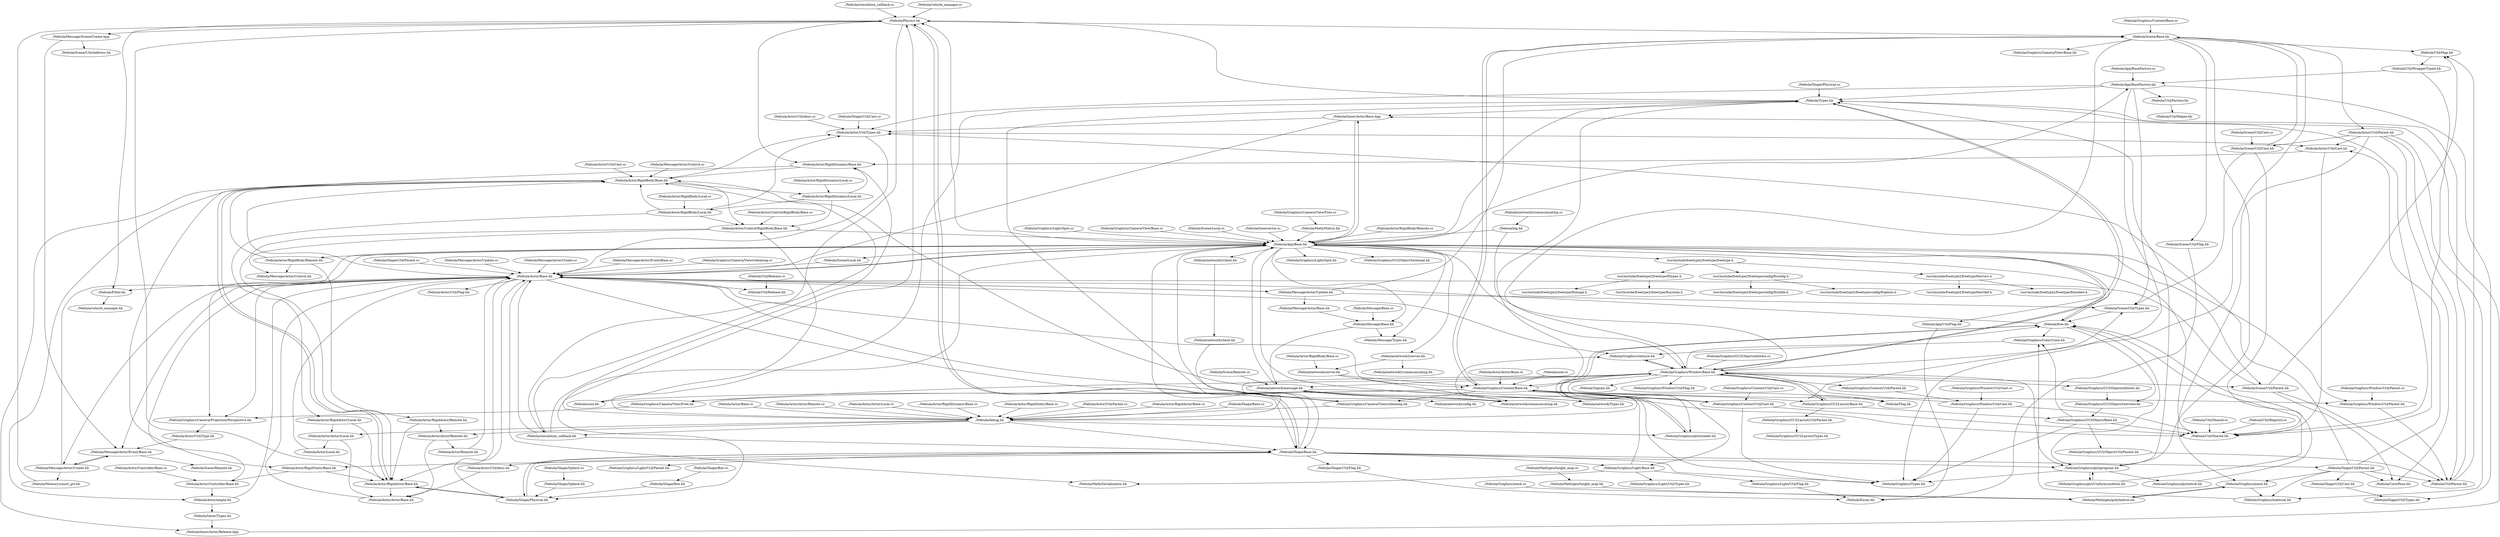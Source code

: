 digraph header_dep {
	node [label="\N"];
	Nebulasimulation_callbackcc [label="./Nebula/simulation_callback.cc"];
	Nebulavehicle_managercc [label="./Nebula/vehicle_manager.cc"];
	Nebulausercc [label="./Nebula/user.cc"];
	NebulaActorBasecc [label="./Nebula/Actor/Base.cc"];
	NebulaActorControllerBasecc [label="./Nebula/Actor/Controller/Base.cc"];
	NebulaActorActorRemotecc [label="./Nebula/Actor/Actor/Remote.cc"];
	NebulaActorActorLocalcc [label="./Nebula/Actor/Actor/Local.cc"];
	NebulaActorActorBasecc [label="./Nebula/Actor/Actor/Base.cc"];
	NebulaActorRigidDynamicLocalcc [label="./Nebula/Actor/RigidDynamic/Local.cc"];
	NebulaActorRigidDynamicBasecc [label="./Nebula/Actor/RigidDynamic/Base.cc"];
	NebulaActorRigidStaticBasecc [label="./Nebula/Actor/RigidStatic/Base.cc"];
	NebulaActorControlRigidBodyBasecc [label="./Nebula/Actor/Control/RigidBody/Base.cc"];
	NebulaActorUtildesccc [label="./Nebula/Actor/Util/desc.cc"];
	NebulaActorUtilParentcc [label="./Nebula/Actor/Util/Parent.cc"];
	NebulaActorUtilCastcc [label="./Nebula/Actor/Util/Cast.cc"];
	NebulaActorRigidActorBasecc [label="./Nebula/Actor/RigidActor/Base.cc"];
	NebulaActorRigidBodyRemotecc [label="./Nebula/Actor/RigidBody/Remote.cc"];
	NebulaActorRigidBodyLocalcc [label="./Nebula/Actor/RigidBody/Local.cc"];
	NebulaActorRigidBodyBasecc [label="./Nebula/Actor/RigidBody/Base.cc"];
	NebulaGraphicsmeshcc [label="./Nebula/Graphics/mesh.cc"];
	NebulaGraphicsWindowUtilParentcc [label="./Nebula/Graphics/Window/Util/Parent.cc"];
	NebulaGraphicsWindowUtilCastcc [label="./Nebula/Graphics/Window/Util/Cast.cc"];
	NebulaGraphicsLightSpotcc [label="./Nebula/Graphics/Light/Spot.cc"];
	NebulaGraphicsGUIObjectedittextcc [label="./Nebula/Graphics/GUI/Object/edittext.cc"];
	NebulaGraphicsContextBasecc [label="./Nebula/Graphics/Context/Base.cc"];
	NebulaGraphicsContextUtilCastcc [label="./Nebula/Graphics/Context/Util/Cast.cc"];
	NebulaGraphicsCameraViewridealongcc [label="./Nebula/Graphics/Camera/View/ridealong.cc"];
	NebulaGraphicsCameraViewFreecc [label="./Nebula/Graphics/Camera/View/Free.cc"];
	NebulaGraphicsCameraViewBasecc [label="./Nebula/Graphics/Camera/View/Base.cc"];
	NebulaUtilSharedcc [label="./Nebula/Util/Shared.cc"];
	NebulaUtilReleasecc [label="./Nebula/Util/Release.cc"];
	NebulaUtilRegistrycc [label="./Nebula/Util/Registry.cc"];
	NebulaSceneRemotecc [label="./Nebula/Scene/Remote.cc"];
	NebulaSceneLocalcc [label="./Nebula/Scene/Local.cc"];
	NebulaSceneUtilCastcc [label="./Nebula/Scene/Util/Cast.cc"];
	NebulaShapeBoxcc [label="./Nebula/Shape/Box.cc"];
	NebulaShapePhysicalcc [label="./Nebula/Shape/Physical.cc"];
	NebulaShapeSpherecc [label="./Nebula/Shape/Sphere.cc"];
	NebulaShapeBasecc [label="./Nebula/Shape/Base.cc"];
	NebulaShapeUtilParentcc [label="./Nebula/Shape/Util/Parent.cc"];
	NebulaShapeUtilCastcc [label="./Nebula/Shape/Util/Cast.cc"];
	Nebulatimeractorcc [label="./Nebula/timer/actor.cc"];
	Nebulanetwork2communicatingcc [label="./Nebula/network2/communicating.cc"];
	NebulaMessageBasecc [label="./Nebula/Message/Base.cc"];
	NebulaMessageActorControlcc [label="./Nebula/Message/Actor/Control.cc"];
	NebulaMessageActorUpdatecc [label="./Nebula/Message/Actor/Update.cc"];
	NebulaMessageActorCreatecc [label="./Nebula/Message/Actor/Create.cc"];
	NebulaMessageActorEventBasecc [label="./Nebula/Message/Actor/Event/Base.cc"];
	NebulaMathgeoheight_mapcc [label="./Nebula/Math/geo/height_map.cc"];
	NebulaAppBaseFactorycc [label="./Nebula/App/BaseFactory.cc"];
	NebulaPhysicshh [label="./Nebula/Physics.hh"];
	NebulaSceneBasehh [label="./Nebula/Scene/Base.hh"];
	NebulaFlaghh [label="./Nebula/Flag.hh"];
	NebulaUtilMaphh [label="./Nebula/Util/Map.hh"];
	NebulaUtilWrapperTypedhh [label="./Nebula/Util/WrapperTyped.hh"];
	NebulaAppBaseFactoryhh [label="./Nebula/App/BaseFactory.hh"];
	NebulaTypeshh [label="./Nebula/Types.hh"];
	NebulaUtilFactoryhh [label="./Nebula/Util/Factory.hh"];
	NebulaUtilHelperhh [label="./Nebula/Util/Helper.hh"];
	NebulaGraphicsTypeshh [label="./Nebula/Graphics/Types.hh"];
	NebulaSceneUtilTypeshh [label="./Nebula/Scene/Util/Types.hh"];
	NebulaActorUtilTypeshh [label="./Nebula/Actor/Util/Types.hh"];
	NebulaShapeUtilTypeshh [label="./Nebula/Shape/Util/Types.hh"];
	NebulaUtilSharedhh [label="./Nebula/Util/Shared.hh"];
	NebulaSceneUtilFlaghh [label="./Nebula/Scene/Util/Flag.hh"];
	NebulaEnumhh [label="./Nebula/Enum.hh"];
	NebulaGraphicsglslprogramhh [label="./Nebula/Graphics/glsl/program.hh"];
	NebulaGraphicsglslattribhh [label="./Nebula/Graphics/glsl/attrib.hh"];
	NebulaGraphicsglslUniformuniformhh [label="./Nebula/Graphics/glsl/Uniform/uniform.hh"];
	NebulaActorUtilParenthh [label="./Nebula/Actor/Util/Parent.hh"];
	NebulaUtilParenthh [label="./Nebula/Util/Parent.hh"];
	NebulaSceneUtilCasthh [label="./Nebula/Scene/Util/Cast.hh"];
	NebulaActorUtilCasthh [label="./Nebula/Actor/Util/Cast.hh"];
	NebulaGraphicsmaterialhh [label="./Nebula/Graphics/material.hh"];
	NebulaGraphicsColorColorhh [label="./Nebula/Graphics/Color/Color.hh"];
	NebulaGraphicsmeshhh [label="./Nebula/Graphics/mesh.hh"];
	NebulaMathgeopolyhedronhh [label="./Nebula/Math/geo/polyhedron.hh"];
	NebulaCorePosehh [label="./Nebula/Core/Pose.hh"];
	NebulaGraphicsCameraViewBasehh [label="./Nebula/Graphics/Camera/View/Base.hh"];
	Nebulasimulation_callbackhh [label="./Nebula/simulation_callback.hh"];
	NebulaActorBasehh [label="./Nebula/Actor/Base.hh"];
	NebulaUtilReleasehh [label="./Nebula/Util/Release.hh"];
	NebulaMathSerializationhh [label="./Nebula/Math/Serialization.hh"];
	NebulaFilterhh [label="./Nebula/Filter.hh"];
	NebulaMessageActorUpdatehh [label="./Nebula/Message/Actor/Update.hh"];
	NebulaMessageActorBasehh [label="./Nebula/Message/Actor/Base.hh"];
	NebulaMessageBasehh [label="./Nebula/Message/Base.hh"];
	Nebulanetworkmessagehh [label="./Nebula/network/message.hh"];
	Nebulanetworkconfighh [label="./Nebula/network/config.hh"];
	NebulanetworkTypeshh [label="./Nebula/network/Types.hh"];
	NebulaMessageTypeshh [label="./Nebula/Message/Types.hh"];
	NebulaGraphicstexturehh [label="./Nebula/Graphics/texture.hh"];
	NebulaShapeBasehh [label="./Nebula/Shape/Base.hh"];
	NebulaShapeUtilParenthh [label="./Nebula/Shape/Util/Parent.hh"];
	NebulaShapeUtilCasthh [label="./Nebula/Shape/Util/Cast.hh"];
	NebulaShapeUtilFlaghh [label="./Nebula/Shape/Util/Flag.hh"];
	NebulaGraphicsLightBasehh [label="./Nebula/Graphics/Light/Base.hh"];
	NebulaGraphicsLightUtilFlaghh [label="./Nebula/Graphics/Light/Util/Flag.hh"];
	NebulaGraphicsLightUtilTypeshh [label="./Nebula/Graphics/Light/Util/Types.hh"];
	NebulaGraphicsLightUtilParenthh [label="./Nebula/Graphics/Light/Util/Parent.hh"];
	NebulaActorUtilFlaghh [label="./Nebula/Actor/Util/Flag.hh"];
	usrincludefreetype2freetypefreetypeh [label="/usr/include/freetype2/freetype/freetype.h"];
	usrincludefreetype2freetypeconfigftconfigh [label="/usr/include/freetype2/freetype/config/ftconfig.h"];
	usrincludefreetype2freetypeconfigftoptionh [label="/usr/include/freetype2/freetype/config/ftoption.h"];
	usrincludefreetype2freetypeconfigftstdlibh [label="/usr/include/freetype2/freetype/config/ftstdlib.h"];
	usrincludefreetype2freetypefterrorsh [label="/usr/include/freetype2/freetype/fterrors.h"];
	usrincludefreetype2freetypeftmoderrh [label="/usr/include/freetype2/freetype/ftmoderr.h"];
	usrincludefreetype2freetypefterrdefh [label="/usr/include/freetype2/freetype/fterrdef.h"];
	usrincludefreetype2freetypefttypesh [label="/usr/include/freetype2/freetype/fttypes.h"];
	usrincludefreetype2freetypeftsystemh [label="/usr/include/freetype2/freetype/ftsystem.h"];
	usrincludefreetype2freetypeftimageh [label="/usr/include/freetype2/freetype/ftimage.h"];
	NebulaAppBasehh [label="./Nebula/App/Base.hh"];
	Nebulafreehh [label="./Nebula/free.hh"];
	NebulaAppUtilFlaghh [label="./Nebula/App/Util/Flag.hh"];
	Nebulanetwork2serverhh [label="./Nebula/network2/server.hh"];
	Nebulanetworkserverhh [label="./Nebula/network/server.hh"];
	Nebulanetworkcommunicatinghh [label="./Nebula/network/communicating.hh"];
	Nebulanetwork2communicatinghh [label="./Nebula/network2/communicating.hh"];
	Nebulanetwork2clienthh [label="./Nebula/network2/client.hh"];
	Nebulanetworkclienthh [label="./Nebula/network/client.hh"];
	NebulaSceneUtilParenthh [label="./Nebula/Scene/Util/Parent.hh"];
	NebulaGraphicsWindowBasehh [label="./Nebula/Graphics/Window/Base.hh"];
	NebulaGraphicsContextBasehh [label="./Nebula/Graphics/Context/Base.hh"];
	NebulaGraphicsContextUtilCasthh [label="./Nebula/Graphics/Context/Util/Cast.hh"];
	NebulaGraphicsGUILayoutBasehh [label="./Nebula/Graphics/GUI/Layout/Base.hh"];
	NebulaGraphicsGUIObjectBasehh [label="./Nebula/Graphics/GUI/Object/Base.hh"];
	NebulaGraphicsGUIObjectUtilParenthh [label="./Nebula/Graphics/GUI/Object/Util/Parent.hh"];
	NebulaGraphicsGUILayoutUtilParenthh [label="./Nebula/Graphics/GUI/Layout/Util/Parent.hh"];
	NebulaGraphicsGUILayoutTypeshh [label="./Nebula/Graphics/GUI/Layout/Types.hh"];
	NebulaGraphicsContextUtilParenthh [label="./Nebula/Graphics/Context/Util/Parent.hh"];
	NebulaGraphicsWindowUtilCasthh [label="./Nebula/Graphics/Window/Util/Cast.hh"];
	NebulaGraphicsglslshaderhh [label="./Nebula/Graphics/glsl/shader.hh"];
	NebulaGraphicsWindowUtilFlaghh [label="./Nebula/Graphics/Window/Util/Flag.hh"];
	NebulaSignalshh [label="./Nebula/Signals.hh"];
	NebulaGraphicsWindowUtilParenthh [label="./Nebula/Graphics/Window/Util/Parent.hh"];
	Nebulavehicle_managerhh [label="./Nebula/vehicle_manager.hh"];
	Nebulauserhh [label="./Nebula/user.hh"];
	NebulaActorControlRigidBodyBasehh [label="./Nebula/Actor/Control/RigidBody/Base.hh"];
	NebulaActorRigidActorBasehh [label="./Nebula/Actor/RigidActor/Base.hh"];
	NebulaActorActorBasehh [label="./Nebula/Actor/Actor/Base.hh"];
	NebulaActoremptyhh [label="./Nebula/Actor/empty.hh"];
	Nebuladebughh [label="./Nebula/debug.hh"];
	NebulatimerActorBasehpp [label="./Nebula/timer/Actor/Base.hpp"];
	NebulaShapePhysicalhh [label="./Nebula/Shape/Physical.hh"];
	NebulaActorRigidBodyBasehh [label="./Nebula/Actor/RigidBody/Base.hh"];
	NebulaActorControllerBasehh [label="./Nebula/Actor/Controller/Base.hh"];
	NebulaActorActorRemotehh [label="./Nebula/Actor/Actor/Remote.hh"];
	NebulaActorRemotehh [label="./Nebula/Actor/Remote.hh"];
	NebulaActorActorLocalhh [label="./Nebula/Actor/Actor/Local.hh"];
	NebulaActorLocalhh [label="./Nebula/Actor/Local.hh"];
	NebulaActorUtildeschh [label="./Nebula/Actor/Util/desc.hh"];
	NebulaActorRigidDynamicLocalhh [label="./Nebula/Actor/RigidDynamic/Local.hh"];
	NebulaActorRigidDynamicBasehh [label="./Nebula/Actor/RigidDynamic/Base.hh"];
	NebulaActorRigidBodyLocalhh [label="./Nebula/Actor/RigidBody/Local.hh"];
	NebulaActorRigidActorLocalhh [label="./Nebula/Actor/RigidActor/Local.hh"];
	NebulaActorRigidStaticBasehh [label="./Nebula/Actor/RigidStatic/Base.hh"];
	NebulaActorRigidBodyRemotehh [label="./Nebula/Actor/RigidBody/Remote.hh"];
	NebulaActorRigidActorRemotehh [label="./Nebula/Actor/RigidActor/Remote.hh"];
	NebulaMessageActorControlhh [label="./Nebula/Message/Actor/Control.hh"];
	NebulaGraphicsCameraViewridealonghh [label="./Nebula/Graphics/Camera/View/ridealong.hh"];
	NebulaGraphicsLightSpothh [label="./Nebula/Graphics/Light/Spot.hh"];
	NebulaGraphicsGUIObjectedittexthh [label="./Nebula/Graphics/GUI/Object/edittext.hh"];
	NebulaGraphicsGUIObjecttextviewhh [label="./Nebula/Graphics/GUI/Object/textview.hh"];
	NebulaGraphicsGUIObjectterminalhh [label="./Nebula/Graphics/GUI/Object/terminal.hh"];
	NebulaGraphicsCameraViewFreehh [label="./Nebula/Graphics/Camera/View/Free.hh"];
	NebulaGraphicsCameraProjectionPerspectivehh [label="./Nebula/Graphics/Camera/Projection/Perspective.hh"];
	NebulaMathMatrixhh [label="./Nebula/Math/Matrix.hh"];
	NebulaMessageActorEventBasehh [label="./Nebula/Message/Actor/Event/Base.hh"];
	NebulaSceneRemotehh [label="./Nebula/Scene/Remote.hh"];
	NebulaSceneLocalhh [label="./Nebula/Scene/Local.hh"];
	NebulatimerActorReleasehpp [label="./Nebula/timer/Actor/Release.hpp"];
	NebulaActorUtilTypehh [label="./Nebula/Actor/Util/Type.hh"];
	NebulaMessageActorCreatehh [label="./Nebula/Message/Actor/Create.hh"];
	NebulaMemorysmart_ptrhh [label="./Nebula/Memory/smart_ptr.hh"];
	NebulatimerTypeshh [label="./Nebula/timer/Types.hh"];
	NebulaShapeBoxhh [label="./Nebula/Shape/Box.hh"];
	NebulaShapeSpherehh [label="./Nebula/Shape/Sphere.hh"];
	Nebulaloghh [label="./Nebula/log.hh"];
	NebulaMathgeoheight_maphh [label="./Nebula/Math/geo/height_map.hh"];
	NebulaMessageSceneCreatehpp [label="./Nebula/Message/Scene/Create.hpp"];
	NebulaSceneUtilAddresshh [label="./Nebula/Scene/Util/Address.hh"];
	Nebulasimulation_callbackcc -> NebulaPhysicshh;
	NebulaPhysicshh -> NebulaSceneBasehh;
	NebulaSceneBasehh -> NebulaFlaghh;
	NebulaSceneBasehh -> NebulaUtilMaphh;
	NebulaUtilMaphh -> NebulaUtilWrapperTypedhh;
	NebulaUtilWrapperTypedhh -> NebulaAppBaseFactoryhh;
	NebulaAppBaseFactoryhh -> NebulaTypeshh;
	NebulaAppBaseFactoryhh -> NebulaUtilFactoryhh;
	NebulaUtilFactoryhh -> NebulaUtilHelperhh;
	NebulaAppBaseFactoryhh -> NebulaGraphicsTypeshh;
	NebulaAppBaseFactoryhh -> NebulaSceneUtilTypeshh;
	NebulaAppBaseFactoryhh -> NebulaActorUtilTypeshh;
	NebulaAppBaseFactoryhh -> NebulaShapeUtilTypeshh;
	NebulaUtilWrapperTypedhh -> NebulaUtilSharedhh;
	NebulaSceneBasehh -> NebulaSceneUtilFlaghh;
	NebulaSceneUtilFlaghh -> NebulaEnumhh;
	NebulaSceneBasehh -> NebulaGraphicsglslprogramhh;
	NebulaGraphicsglslprogramhh -> NebulaGraphicsglslattribhh;
	NebulaGraphicsglslprogramhh -> NebulaGraphicsglslUniformuniformhh;
	NebulaSceneBasehh -> NebulaActorUtilParenthh;
	NebulaActorUtilParenthh -> NebulaUtilParenthh;
	NebulaActorUtilParenthh -> NebulaSceneUtilCasthh;
	NebulaActorUtilParenthh -> NebulaActorUtilCasthh;
	NebulaActorUtilParenthh -> NebulaGraphicsmaterialhh;
	NebulaGraphicsmaterialhh -> NebulaGraphicsColorColorhh;
	NebulaActorUtilParenthh -> NebulaGraphicsmeshhh;
	NebulaGraphicsmeshhh -> NebulaMathgeopolyhedronhh;
	NebulaActorUtilParenthh -> NebulaCorePosehh;
	NebulaSceneBasehh -> NebulaGraphicsCameraViewBasehh;
	NebulaPhysicshh -> Nebulasimulation_callbackhh;
	Nebulasimulation_callbackhh -> NebulaActorBasehh;
	NebulaActorBasehh -> NebulaUtilReleasehh;
	NebulaActorBasehh -> NebulaMathSerializationhh;
	NebulaActorBasehh -> NebulaFilterhh;
	NebulaActorBasehh -> NebulaMessageActorUpdatehh;
	NebulaMessageActorUpdatehh -> NebulaActorBasehh;
	NebulaMessageActorUpdatehh -> NebulaMessageActorBasehh;
	NebulaMessageActorBasehh -> NebulaMessageBasehh;
	NebulaMessageBasehh -> Nebulanetworkmessagehh;
	Nebulanetworkmessagehh -> Nebulanetworkconfighh;
	Nebulanetworkmessagehh -> NebulanetworkTypeshh;
	NebulaMessageBasehh -> NebulaMessageTypeshh;
	NebulaActorBasehh -> NebulaGraphicstexturehh;
	NebulaActorBasehh -> NebulaShapeBasehh;
	NebulaShapeBasehh -> NebulaShapeUtilParenthh;
	NebulaShapeUtilParenthh -> NebulaShapeUtilCasthh;
	NebulaShapeBasehh -> NebulaShapeUtilFlaghh;
	NebulaShapeBasehh -> NebulaGraphicsLightBasehh;
	NebulaGraphicsLightBasehh -> NebulaGraphicsLightUtilFlaghh;
	NebulaGraphicsLightBasehh -> NebulaGraphicsLightUtilTypeshh;
	NebulaShapeBasehh -> NebulaGraphicsLightUtilParenthh;
	NebulaActorBasehh -> NebulaActorUtilFlaghh;
	usrincludefreetype2freetypefreetypeh -> usrincludefreetype2freetypeconfigftconfigh;
	usrincludefreetype2freetypeconfigftconfigh -> usrincludefreetype2freetypeconfigftoptionh;
	usrincludefreetype2freetypeconfigftconfigh -> usrincludefreetype2freetypeconfigftstdlibh;
	usrincludefreetype2freetypefreetypeh -> usrincludefreetype2freetypefterrorsh;
	usrincludefreetype2freetypefterrorsh -> usrincludefreetype2freetypeftmoderrh;
	usrincludefreetype2freetypefterrorsh -> usrincludefreetype2freetypefterrdefh;
	usrincludefreetype2freetypefreetypeh -> usrincludefreetype2freetypefttypesh;
	usrincludefreetype2freetypefttypesh -> usrincludefreetype2freetypeftsystemh;
	usrincludefreetype2freetypefttypesh -> usrincludefreetype2freetypeftimageh;
	NebulaAppBasehh -> Nebulafreehh;
	Nebulafreehh -> NebulaGraphicsColorColorhh;
	NebulaAppBasehh -> NebulaTypeshh;
	NebulaAppBasehh -> NebulaUtilSharedhh;
	NebulaAppBasehh -> NebulaAppUtilFlaghh;
	NebulaAppUtilFlaghh -> NebulaEnumhh;
	NebulaAppBasehh -> NebulaAppBaseFactoryhh;
	NebulaAppBasehh -> NebulanetworkTypeshh;
	NebulaAppBasehh -> Nebulanetwork2serverhh;
	Nebulanetwork2serverhh -> Nebulanetworkserverhh;
	Nebulanetworkserverhh -> Nebulanetworkcommunicatinghh;
	Nebulanetworkcommunicatinghh -> Nebulanetworkmessagehh;
	Nebulanetwork2serverhh -> Nebulanetwork2communicatinghh;
	NebulaAppBasehh -> Nebulanetwork2clienthh;
	Nebulanetwork2clienthh -> Nebulanetworkclienthh;
	NebulaAppBasehh -> NebulaMessageTypeshh;
	NebulaAppBasehh -> NebulaSceneUtilParenthh;
	NebulaSceneUtilParenthh -> NebulaUtilMaphh;
	NebulaSceneUtilParenthh -> NebulaUtilParenthh;
	NebulaSceneUtilParenthh -> NebulaCorePosehh;
	NebulaAppBasehh -> NebulaGraphicsWindowBasehh;
	NebulaGraphicsWindowBasehh -> NebulaGraphicsContextBasehh;
	NebulaGraphicsContextBasehh -> NebulaFlaghh;
	NebulaGraphicsContextBasehh -> NebulaGraphicsContextUtilCasthh;
	NebulaGraphicsContextBasehh -> NebulaGraphicsGUILayoutBasehh;
	NebulaGraphicsGUILayoutBasehh -> NebulaGraphicsGUIObjectBasehh;
	NebulaGraphicsGUIObjectBasehh -> NebulaGraphicsGUIObjectUtilParenthh;
	NebulaGraphicsGUILayoutBasehh -> NebulaGraphicsGUILayoutUtilParenthh;
	NebulaGraphicsGUILayoutUtilParenthh -> NebulaGraphicsGUILayoutTypeshh;
	NebulaGraphicsGUILayoutBasehh -> NebulaGraphicsWindowBasehh;
	NebulaGraphicsContextBasehh -> NebulaSceneBasehh;
	NebulaGraphicsWindowBasehh -> NebulaGraphicsContextUtilParenthh;
	NebulaGraphicsContextUtilParenthh -> NebulaGraphicsWindowUtilCasthh;
	NebulaGraphicsWindowBasehh -> NebulaGraphicstexturehh;
	NebulaGraphicsWindowBasehh -> NebulaGraphicsLightBasehh;
	NebulaGraphicsLightBasehh -> NebulaMathSerializationhh;
	NebulaGraphicsWindowBasehh -> NebulaGraphicsglslshaderhh;
	NebulaGraphicsWindowBasehh -> NebulaGraphicsWindowUtilFlaghh;
	NebulaGraphicsWindowBasehh -> NebulaSignalshh;
	NebulaAppBasehh -> NebulaGraphicsWindowUtilParenthh;
	NebulaAppBasehh -> NebulaPhysicshh;
	Nebulavehicle_managercc -> NebulaPhysicshh;
	NebulaPhysicshh -> NebulaFilterhh;
	NebulaFilterhh -> Nebulavehicle_managerhh;
	Nebulausercc -> NebulaGraphicsContextBasehh;
	NebulaGraphicsContextBasehh -> NebulaTypeshh;
	NebulaGraphicsContextBasehh -> NebulaGraphicsTypeshh;
	NebulaGraphicsContextUtilCasthh -> NebulaUtilSharedhh;
	NebulaGraphicsGUIObjectBasehh -> NebulaGraphicsColorColorhh;
	NebulaGraphicsGUIObjectUtilParenthh -> NebulaUtilParenthh;
	NebulaUtilParenthh -> NebulaUtilMaphh;
	NebulaGraphicsLightUtilFlaghh -> NebulaEnumhh;
	NebulaGraphicsWindowBasehh -> NebulaGraphicsglslprogramhh;
	NebulaGraphicsWindowBasehh -> NebulaGraphicsGUILayoutBasehh;
	NebulaGraphicsContextBasehh -> Nebulauserhh;
	Nebulauserhh -> NebulaActorControlRigidBodyBasehh;
	NebulaActorControlRigidBodyBasehh -> NebulaActorRigidActorBasehh;
	NebulaActorRigidActorBasehh -> NebulaActorActorBasehh;
	NebulaActorActorBasehh -> NebulaActorBasehh;
	NebulaActoremptyhh -> NebulaActorBasehh;
	NebulaMessageActorUpdatehh -> NebulaSceneUtilTypeshh;
	NebulaMessageActorUpdatehh -> NebulaSceneBasehh;
	NebulaActorBasecc -> Nebuladebughh;
	Nebuladebughh -> NebulaTypeshh;
	NebulaTypeshh -> NebulatimerActorBasehpp;
	NebulatimerActorBasehpp -> NebulaActorUtilTypeshh;
	NebulatimerActorBasehpp -> NebulaAppBasehh;
	NebulaAppBasehh -> usrincludefreetype2freetypefreetypeh;
	NebulaAppBasehh -> NebulaShapePhysicalhh;
	NebulaShapePhysicalhh -> NebulaShapeBasehh;
	NebulaShapePhysicalhh -> NebulaActorBasehh;
	NebulaActorBasehh -> NebulaActorRigidActorBasehh;
	NebulaActorRigidActorBasehh -> NebulaActorRigidBodyBasehh;
	NebulaActorRigidBodyBasehh -> NebulaActoremptyhh;
	NebulaActorControllerBasecc -> NebulaActorControllerBasehh;
	NebulaActorControllerBasehh -> NebulaActorBasehh;
	NebulaActorActorRemotecc -> Nebuladebughh;
	Nebuladebughh -> NebulaActorActorRemotehh;
	NebulaActorActorRemotehh -> NebulaActorRemotehh;
	NebulaActorRemotehh -> NebulaActorBasehh;
	NebulaActorActorRemotehh -> NebulaActorActorBasehh;
	NebulaActorActorLocalcc -> Nebuladebughh;
	Nebuladebughh -> NebulaActorActorLocalhh;
	NebulaActorActorLocalhh -> NebulaActorLocalhh;
	NebulaActorLocalhh -> NebulaActorBasehh;
	NebulaActorActorLocalhh -> NebulaActorActorBasehh;
	NebulaActorActorBasecc -> NebulaGraphicsContextBasehh;
	NebulaGraphicsContextBasehh -> Nebuladebughh;
	Nebuladebughh -> Nebulasimulation_callbackhh;
	Nebulasimulation_callbackhh -> NebulaShapeBasehh;
	NebulaShapeBasehh -> NebulaActorUtildeschh;
	NebulaActorUtildeschh -> NebulaActorActorBasehh;
	NebulaActorRigidDynamicLocalcc -> NebulaActorRigidDynamicLocalhh;
	NebulaActorRigidDynamicLocalhh -> NebulaActorRigidDynamicBasehh;
	NebulaActorRigidDynamicBasehh -> NebulaActorRigidBodyBasehh;
	NebulaActorRigidBodyBasehh -> NebulaActorUtilTypeshh;
	NebulaActorRigidBodyBasehh -> NebulaActorRigidActorBasehh;
	NebulaActorRigidDynamicLocalhh -> NebulaActorRigidBodyLocalhh;
	NebulaActorRigidBodyLocalhh -> NebulaActorRigidActorLocalhh;
	NebulaActorRigidActorLocalhh -> NebulaActorActorLocalhh;
	NebulaActorRigidDynamicBasecc -> Nebuladebughh;
	Nebuladebughh -> NebulaShapeBasehh;
	NebulaShapeBasehh -> NebulaTypeshh;
	NebulaShapeBasehh -> NebulaGraphicsTypeshh;
	NebulaShapeUtilParenthh -> NebulaActorUtilTypeshh;
	NebulaShapeUtilParenthh -> NebulaActorUtilCasthh;
	NebulaActorUtilCasthh -> NebulaUtilSharedhh;
	NebulaShapeUtilCasthh -> NebulaShapeUtilTypeshh;
	NebulaShapeUtilParenthh -> NebulaUtilParenthh;
	NebulaShapeUtilParenthh -> NebulaGraphicsmaterialhh;
	NebulaShapeUtilParenthh -> NebulaGraphicsmeshhh;
	NebulaShapeUtilParenthh -> NebulaCorePosehh;
	NebulaShapeUtilFlaghh -> NebulaEnumhh;
	NebulaShapeBasehh -> NebulaGraphicsglslprogramhh;
	NebulaGraphicsLightBasehh -> NebulaGraphicstexturehh;
	NebulaShapeBasehh -> NebulaPhysicshh;
	NebulaPhysicshh -> NebulaActorRigidDynamicBasehh;
	NebulaActorRigidStaticBasecc -> Nebuladebughh;
	Nebuladebughh -> NebulaPhysicshh;
	NebulaPhysicshh -> NebulaShapeBasehh;
	NebulaShapeBasehh -> NebulaActorRigidStaticBasehh;
	NebulaActorRigidStaticBasehh -> NebulaActorRigidActorBasehh;
	NebulaActorControlRigidBodyBasecc -> NebulaActorControlRigidBodyBasehh;
	NebulaActorUtildesccc -> NebulaActorUtilTypeshh;
	NebulaActorUtilTypeshh -> NebulaActorBasehh;
	NebulaActorUtilParentcc -> Nebuladebughh;
	Nebuladebughh -> NebulaAppBasehh;
	NebulaAppBasehh -> NebulaActorBasehh;
	NebulaActorUtilCastcc -> NebulaActorRigidBodyBasehh;
	NebulaActorRigidActorBasecc -> Nebuladebughh;
	NebulaPhysicshh -> NebulaActorRigidActorBasehh;
	NebulaActorRigidActorBasehh -> NebulaShapePhysicalhh;
	NebulaActorRigidBodyRemotecc -> NebulaAppBasehh;
	NebulaAppBasehh -> NebulaActorRigidBodyRemotehh;
	NebulaActorRigidBodyRemotehh -> NebulaActorRigidActorRemotehh;
	NebulaActorRigidActorRemotehh -> NebulaActorActorRemotehh;
	NebulaActorRigidActorRemotehh -> NebulaActorRigidActorBasehh;
	NebulaActorRigidBodyRemotehh -> NebulaActorRigidBodyBasehh;
	NebulaActorRigidBodyRemotehh -> NebulaMessageActorControlhh;
	NebulaActorRigidBodyLocalcc -> NebulaActorRigidBodyLocalhh;
	NebulaActorRigidBodyLocalhh -> NebulaActorUtilTypeshh;
	NebulaActorRigidActorLocalhh -> NebulaActorRigidActorBasehh;
	NebulaActorRigidBodyLocalhh -> NebulaActorRigidBodyBasehh;
	NebulaActorRigidBodyLocalhh -> NebulaActorControlRigidBodyBasehh;
	NebulaActorRigidBodyBasecc -> Nebulanetworkserverhh;
	Nebulanetworkmessagehh -> NebulaUtilSharedhh;
	NebulaUtilSharedhh -> NebulaTypeshh;
	Nebulanetworkserverhh -> NebulaGraphicsContextBasehh;
	NebulaGraphicsContextBasehh -> NebulaGraphicsCameraViewridealonghh;
	NebulaGraphicsCameraViewridealonghh -> Nebuladebughh;
	Nebulasimulation_callbackhh -> NebulaActorRigidBodyBasehh;
	NebulaActorRigidBodyBasehh -> NebulaActorRigidDynamicLocalhh;
	NebulaActorRigidDynamicLocalhh -> NebulaActorControlRigidBodyBasehh;
	NebulaActorControlRigidBodyBasehh -> NebulaMessageActorControlhh;
	NebulaGraphicsColorColorhh -> NebulaGraphicstexturehh;
	NebulaGraphicstexturehh -> NebulaGraphicsWindowBasehh;
	NebulaGraphicsWindowBasehh -> NebulaTypeshh;
	NebulaGraphicsWindowBasehh -> NebulaSceneUtilTypeshh;
	NebulaGraphicsWindowBasehh -> Nebulafreehh;
	NebulaGraphicsmeshcc -> NebulaMathgeopolyhedronhh;
	NebulaMathgeopolyhedronhh -> NebulaGraphicsmeshhh;
	NebulaGraphicsmeshhh -> NebulaGraphicsmaterialhh;
	NebulaSceneUtilTypeshh -> Nebulafreehh;
	Nebulafreehh -> NebulaActorBasehh;
	NebulaActorBasehh -> NebulaGraphicsContextBasehh;
	NebulaGraphicsContextBasehh -> NebulaGraphicsWindowUtilParenthh;
	NebulaGraphicsWindowUtilParentcc -> NebulaGraphicsWindowUtilParenthh;
	NebulaGraphicsWindowUtilParenthh -> NebulaUtilParenthh;
	NebulaUtilParenthh -> NebulaTypeshh;
	NebulaGraphicsWindowUtilCastcc -> NebulaGraphicsWindowUtilCasthh;
	NebulaGraphicsWindowUtilCasthh -> NebulaUtilSharedhh;
	NebulaGraphicsWindowUtilCasthh -> NebulaGraphicsTypeshh;
	NebulaGraphicsWindowUtilCasthh -> NebulaGraphicsWindowBasehh;
	NebulaGraphicsLightSpotcc -> NebulaAppBasehh;
	NebulaAppBasehh -> NebulaGraphicsLightSpothh;
	NebulaAppBasehh -> NebulaShapeBasehh;
	NebulaTypeshh -> NebulaGraphicsWindowBasehh;
	NebulaGraphicsWindowBasehh -> NebulaGraphicsGUIObjectedittexthh;
	NebulaGraphicsGUIObjectedittexthh -> NebulaGraphicsGUIObjecttextviewhh;
	Nebulafreehh -> NebulaAppBasehh;
	NebulaAppBasehh -> NebulaGraphicsGUIObjectterminalhh;
	NebulaGraphicsGUIObjectedittextcc -> NebulaGraphicsWindowBasehh;
	Nebulafreehh -> NebulaGraphicsGUIObjecttextviewhh;
	NebulaGraphicsGUIObjecttextviewhh -> NebulaGraphicsGUIObjectBasehh;
	NebulaGraphicsGUIObjectBasehh -> NebulaUtilSharedhh;
	NebulaGraphicsGUIObjectBasehh -> NebulaGraphicsTypeshh;
	NebulaGraphicsContextBasecc -> NebulaSceneBasehh;
	NebulaSceneBasehh -> NebulaGraphicsContextBasehh;
	NebulaGraphicsContextBasehh -> NebulaGraphicsCameraViewFreehh;
	NebulaGraphicsCameraViewFreehh -> NebulaGraphicsCameraProjectionPerspectivehh;
	NebulaGraphicsContextUtilCastcc -> NebulaGraphicsContextUtilCasthh;
	NebulaGraphicsContextUtilCasthh -> NebulaGraphicsTypeshh;
	NebulaGraphicsContextUtilCasthh -> NebulaGraphicsContextBasehh;
	Nebuladebughh -> NebulaGraphicsglslshaderhh;
	NebulaGraphicsglslshaderhh -> Nebulafreehh;
	Nebulafreehh -> NebulaGraphicsglslprogramhh;
	NebulaGraphicsglslprogramhh -> NebulaTypeshh;
	NebulaGraphicsglslprogramhh -> NebulaGraphicsTypeshh;
	Nebulafreehh -> NebulaGraphicsglslshaderhh;
	NebulaGraphicsglslattribhh -> Nebulafreehh;
	NebulaSceneBasehh -> NebulaGraphicsWindowBasehh;
	NebulaGraphicsglslUniformuniformhh -> Nebulafreehh;
	NebulaGraphicsglslUniformuniformhh -> NebulaGraphicsglslprogramhh;
	NebulaGraphicsCameraViewridealongcc -> NebulaActorBasehh;
	NebulaActorBasehh -> NebulaGraphicsCameraViewridealonghh;
	NebulaGraphicsCameraViewridealonghh -> NebulaGraphicsWindowBasehh;
	NebulaGraphicsCameraViewFreecc -> NebulaMathMatrixhh;
	NebulaGraphicsWindowBasehh -> NebulaGraphicsCameraViewFreehh;
	NebulaGraphicsCameraViewBasecc -> NebulaAppBasehh;
	NebulaMathMatrixhh -> NebulaAppBasehh;
	NebulaAppBasehh -> NebulaGraphicsCameraProjectionPerspectivehh;
	NebulaUtilSharedcc -> NebulaUtilSharedhh;
	NebulaUtilReleasecc -> NebulaUtilReleasehh;
	NebulaUtilRegistrycc -> NebulaUtilSharedhh;
	NebulaSceneRemotecc -> Nebulanetworkmessagehh;
	Nebulanetworkmessagehh -> NebulaAppBasehh;
	NebulaActorBasehh -> NebulaMessageActorEventBasehh;
	NebulaMessageActorEventBasehh -> NebulaSceneRemotehh;
	NebulaSceneLocalcc -> NebulaAppBasehh;
	NebulaAppBasehh -> NebulaSceneLocalhh;
	NebulaSceneLocalhh -> NebulaActorBasehh;
	NebulaActorBasehh -> NebulaActorRigidBodyBasehh;
	NebulaActorRigidBodyBasehh -> NebulatimerActorReleasehpp;
	NebulatimerActorReleasehpp -> NebulatimerActorBasehpp;
	NebulaGraphicsWindowBasehh -> NebulaSceneUtilParenthh;
	NebulaSceneUtilParenthh -> NebulaActorBasehh;
	NebulaActorBasehh -> NebulaGraphicsCameraProjectionPerspectivehh;
	NebulaGraphicsCameraProjectionPerspectivehh -> NebulaActorUtilTypehh;
	NebulaActorUtilTypehh -> NebulaMessageActorEventBasehh;
	NebulaMessageActorEventBasehh -> NebulaMessageActorCreatehh;
	NebulaMessageActorCreatehh -> NebulaAppBasehh;
	NebulaMessageActorCreatehh -> NebulaMemorysmart_ptrhh;
	NebulaMemorysmart_ptrhh -> NebulaPhysicshh;
	Nebulasimulation_callbackhh -> NebulaActorRigidDynamicBasehh;
	NebulaActorRigidDynamicBasehh -> NebulaActorRigidStaticBasehh;
	NebulaActorRigidStaticBasehh -> NebulaActorControllerBasehh;
	NebulaActorControllerBasehh -> NebulaActoremptyhh;
	NebulaActoremptyhh -> NebulatimerTypeshh;
	NebulatimerTypeshh -> NebulatimerActorReleasehpp;
	NebulaSceneUtilCastcc -> NebulaSceneUtilCasthh;
	NebulaSceneUtilCasthh -> NebulaUtilSharedhh;
	NebulaSceneUtilCasthh -> NebulaSceneUtilTypeshh;
	NebulaSceneUtilCasthh -> NebulaSceneBasehh;
	NebulaShapeBoxcc -> NebulaShapeBoxhh;
	NebulaShapeBoxhh -> NebulaShapePhysicalhh;
	NebulaShapePhysicalcc -> NebulaTypeshh;
	NebulaTypeshh -> NebulaPhysicshh;
	NebulaShapeBasehh -> NebulaShapePhysicalhh;
	NebulaShapePhysicalhh -> NebulaActorRigidActorBasehh;
	NebulaShapeSpherecc -> NebulaShapeSpherehh;
	NebulaShapeSpherehh -> NebulaShapePhysicalhh;
	NebulaShapeBasecc -> Nebuladebughh;
	NebulaShapeUtilParentcc -> NebulaActorBasehh;
	NebulaShapeUtilCastcc -> NebulaActorUtilTypeshh;
	NebulaActorUtilTypeshh -> NebulaActorUtilCasthh;
	NebulaActorUtilCasthh -> NebulaActorRigidDynamicBasehh;
	Nebulatimeractorcc -> NebulaAppBasehh;
	NebulaAppBasehh -> NebulatimerActorBasehpp;
	NebulatimerActorBasehpp -> NebulaActorBasehh;
	Nebulanetworkmessagehh -> Nebulanetworkcommunicatinghh;
	Nebulanetworkclienthh -> Nebulanetworkcommunicatinghh;
	Nebulanetwork2communicatingcc -> Nebulaloghh;
	Nebulaloghh -> NebulaAppBasehh;
	NebulaAppBasehh -> NebulaMessageBasehh;
	NebulaActorBasehh -> NebulaAppBasehh;
	NebulaMessageBasecc -> NebulaMessageBasehh;
	NebulaMessageActorControlcc -> NebulaActorRigidBodyBasehh;
	NebulaActorRigidBodyBasehh -> NebulaActorControlRigidBodyBasehh;
	NebulaMessageActorUpdatecc -> NebulaActorBasehh;
	NebulaMessageActorCreatecc -> NebulaActorBasehh;
	NebulaActorBasehh -> NebulaMessageActorCreatehh;
	NebulaMessageActorCreatehh -> NebulaMessageActorEventBasehh;
	NebulaMessageActorEventBasecc -> NebulaActorBasehh;
	NebulaMathgeoheight_mapcc -> NebulaMathgeoheight_maphh;
	NebulaMathgeoheight_maphh -> NebulaMathgeopolyhedronhh;
	NebulaAppBaseFactorycc -> NebulaAppBaseFactoryhh;
	Nebulaloghh -> NebulaGraphicsWindowBasehh;
	NebulaGraphicsWindowBasehh -> Nebulanetworkmessagehh;
	Nebulanetworkmessagehh -> NebulaActorRigidBodyBasehh;
	NebulaActorControlRigidBodyBasehh -> NebulaAppBasehh;
	NebulaPhysicshh -> NebulaMessageSceneCreatehpp;
	NebulaMessageSceneCreatehpp -> NebulaSceneUtilAddresshh;
	NebulaMessageSceneCreatehpp -> NebulaMessageActorEventBasehh;
}
